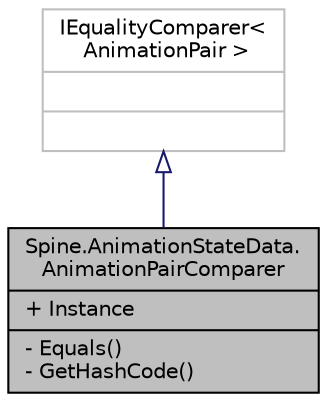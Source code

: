 digraph "Spine.AnimationStateData.AnimationPairComparer"
{
 // LATEX_PDF_SIZE
  edge [fontname="Helvetica",fontsize="10",labelfontname="Helvetica",labelfontsize="10"];
  node [fontname="Helvetica",fontsize="10",shape=record];
  Node1 [label="{Spine.AnimationStateData.\lAnimationPairComparer\n|+ Instance\l|- Equals()\l- GetHashCode()\l}",height=0.2,width=0.4,color="black", fillcolor="grey75", style="filled", fontcolor="black",tooltip=" "];
  Node2 -> Node1 [dir="back",color="midnightblue",fontsize="10",style="solid",arrowtail="onormal",fontname="Helvetica"];
  Node2 [label="{IEqualityComparer\<\l AnimationPair \>\n||}",height=0.2,width=0.4,color="grey75", fillcolor="white", style="filled",tooltip=" "];
}
